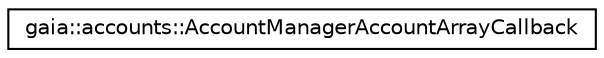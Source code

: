 digraph G
{
  edge [fontname="Helvetica",fontsize="10",labelfontname="Helvetica",labelfontsize="10"];
  node [fontname="Helvetica",fontsize="10",shape=record];
  rankdir=LR;
  Node1 [label="gaia::accounts::AccountManagerAccountArrayCallback",height=0.2,width=0.4,color="black", fillcolor="white", style="filled",URL="$dc/d20/classgaia_1_1accounts_1_1_account_manager_account_array_callback.html"];
}
